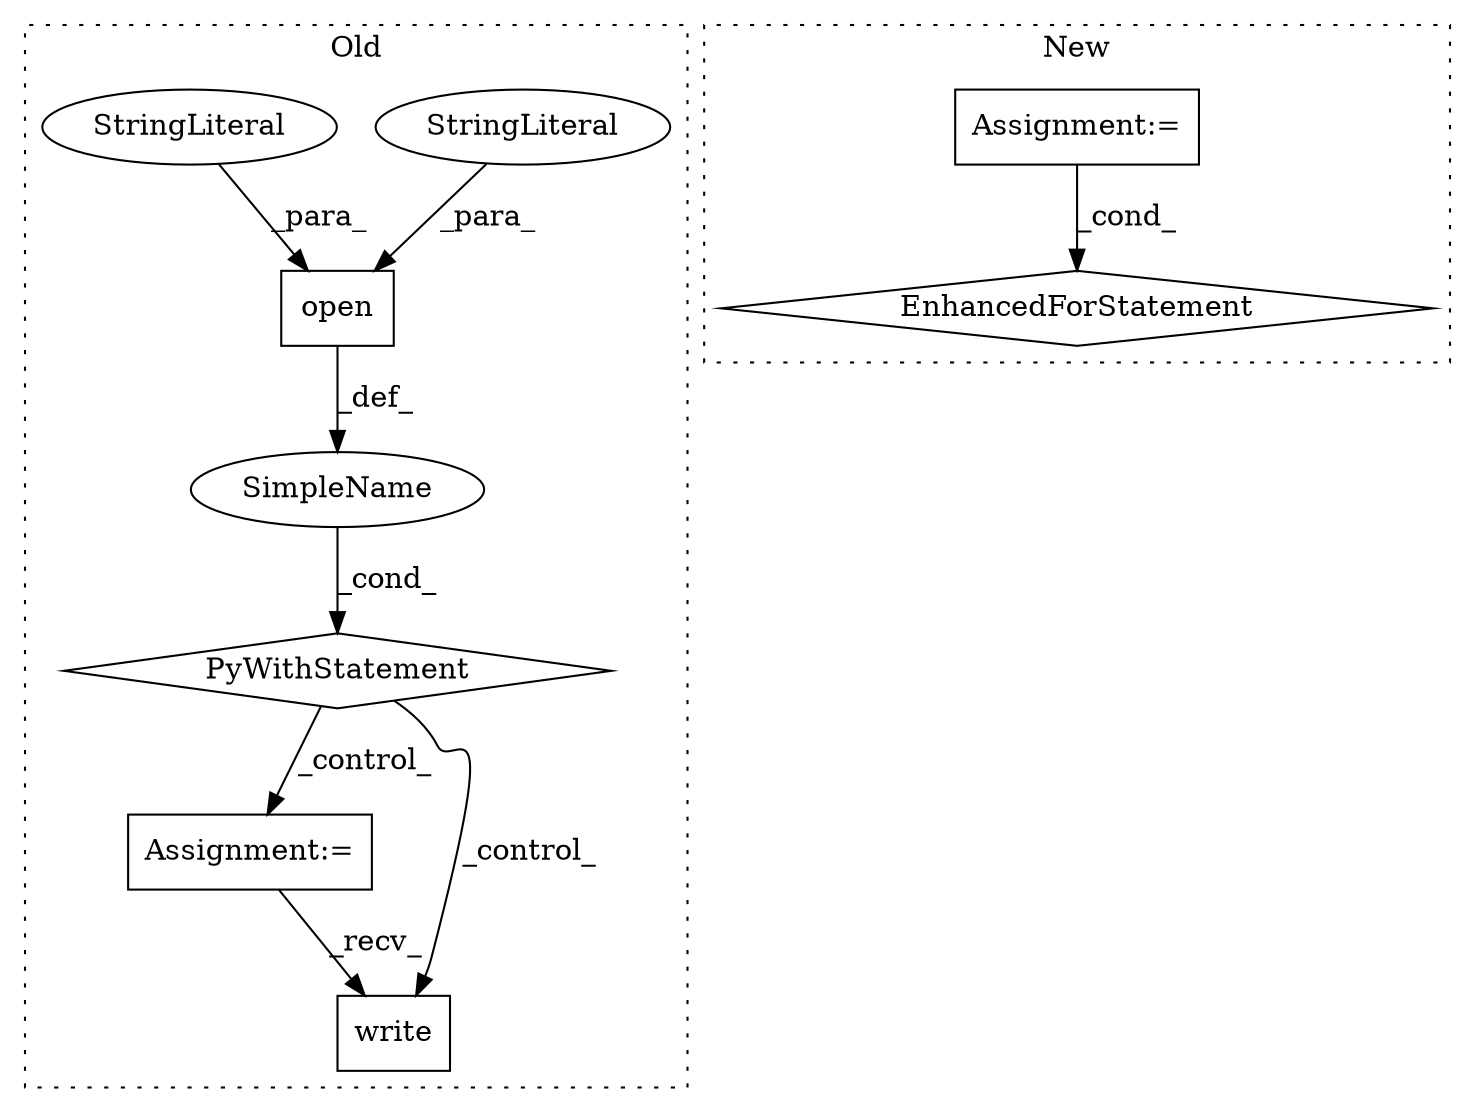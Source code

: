 digraph G {
subgraph cluster0 {
1 [label="open" a="32" s="7141,7300" l="5,1" shape="box"];
4 [label="StringLiteral" a="45" s="7185" l="7" shape="ellipse"];
5 [label="Assignment:=" a="7" s="7315" l="3" shape="box"];
6 [label="PyWithStatement" a="104" s="7122,7301" l="10,2" shape="diamond"];
7 [label="SimpleName" a="42" s="" l="" shape="ellipse"];
8 [label="write" a="32" s="7364,7381" l="6,1" shape="box"];
9 [label="StringLiteral" a="45" s="7181" l="3" shape="ellipse"];
label = "Old";
style="dotted";
}
subgraph cluster1 {
2 [label="EnhancedForStatement" a="70" s="8031,8144" l="74,2" shape="diamond"];
3 [label="Assignment:=" a="7" s="8031,8144" l="74,2" shape="box"];
label = "New";
style="dotted";
}
1 -> 7 [label="_def_"];
3 -> 2 [label="_cond_"];
4 -> 1 [label="_para_"];
5 -> 8 [label="_recv_"];
6 -> 8 [label="_control_"];
6 -> 5 [label="_control_"];
7 -> 6 [label="_cond_"];
9 -> 1 [label="_para_"];
}